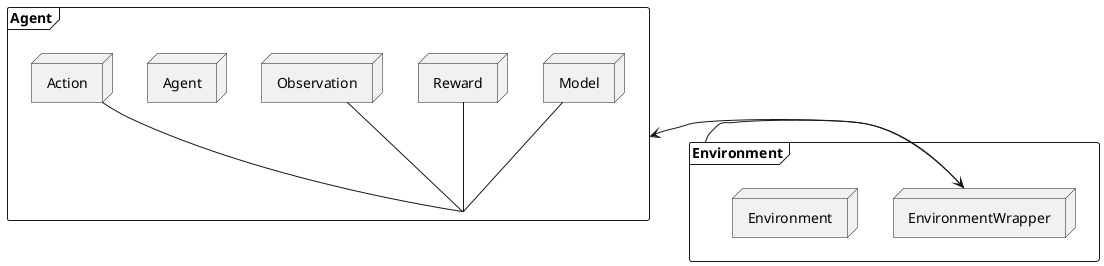 @startuml
' Allow elements from other diagrams to be mixed here.
' In this case I mix "frame" from class diagram and "node" from deployment diagram.
allow_mixing

' Agent part.
frame Agent {
	node Agent
	node Observation
	node Reward
	node Model
	node Action
}

' Environment Part
frame Environment {
	node EnvironmentWrapper
	node Environment
}

' Connections between nodes
Agent -up- Observation
Agent -up- Reward
Agent -down- Action
Agent -left- Model
Agent <-right-> EnvironmentWrapper
EnvironmentWrapper -right- Environment

@enduml

